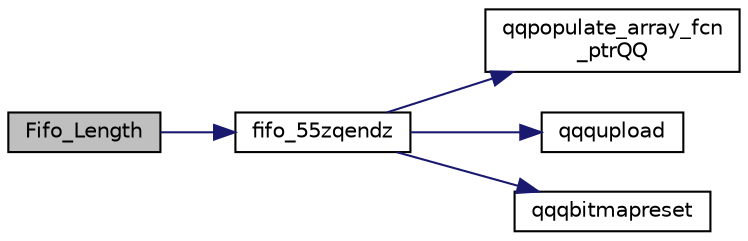 digraph "Fifo_Length"
{
  edge [fontname="Helvetica",fontsize="10",labelfontname="Helvetica",labelfontsize="10"];
  node [fontname="Helvetica",fontsize="10",shape=record];
  rankdir="LR";
  Node658 [label="Fifo_Length",height=0.2,width=0.4,color="black", fillcolor="grey75", style="filled", fontcolor="black"];
  Node658 -> Node659 [color="midnightblue",fontsize="10",style="solid",fontname="Helvetica"];
  Node659 [label="fifo_55zqendz",height=0.2,width=0.4,color="black", fillcolor="white", style="filled",URL="$inszt__fifo_8c.html#acc0b6535620060f9899fb9c4d36b42b2"];
  Node659 -> Node660 [color="midnightblue",fontsize="10",style="solid",fontname="Helvetica"];
  Node660 [label="qqpopulate_array_fcn\l_ptrQQ",height=0.2,width=0.4,color="black", fillcolor="white", style="filled",URL="$inszt__fifo_8c.html#a4ad6fa1bb94fc1c3ac2dc30925106081"];
  Node659 -> Node661 [color="midnightblue",fontsize="10",style="solid",fontname="Helvetica"];
  Node661 [label="qqqupload",height=0.2,width=0.4,color="black", fillcolor="white", style="filled",URL="$inszt__fifo_8c.html#a109761d7f84a96b5606e507bace276b5"];
  Node659 -> Node662 [color="midnightblue",fontsize="10",style="solid",fontname="Helvetica"];
  Node662 [label="qqqbitmapreset",height=0.2,width=0.4,color="black", fillcolor="white", style="filled",URL="$inszt__fifo_8c.html#a5688fceaed93ba591e78ee15ccb0187f"];
}
